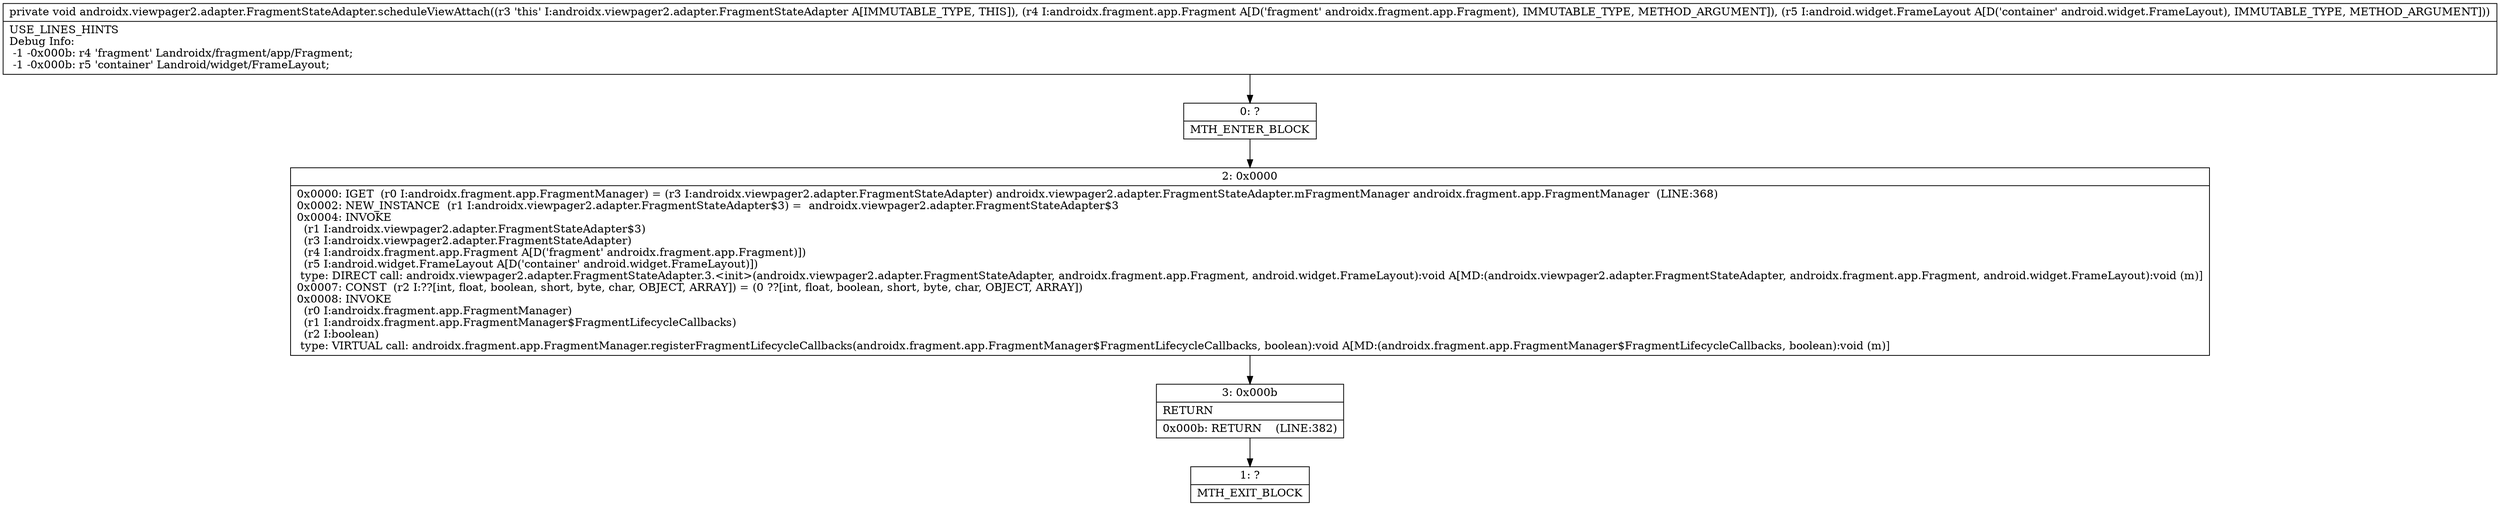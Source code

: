 digraph "CFG forandroidx.viewpager2.adapter.FragmentStateAdapter.scheduleViewAttach(Landroidx\/fragment\/app\/Fragment;Landroid\/widget\/FrameLayout;)V" {
Node_0 [shape=record,label="{0\:\ ?|MTH_ENTER_BLOCK\l}"];
Node_2 [shape=record,label="{2\:\ 0x0000|0x0000: IGET  (r0 I:androidx.fragment.app.FragmentManager) = (r3 I:androidx.viewpager2.adapter.FragmentStateAdapter) androidx.viewpager2.adapter.FragmentStateAdapter.mFragmentManager androidx.fragment.app.FragmentManager  (LINE:368)\l0x0002: NEW_INSTANCE  (r1 I:androidx.viewpager2.adapter.FragmentStateAdapter$3) =  androidx.viewpager2.adapter.FragmentStateAdapter$3 \l0x0004: INVOKE  \l  (r1 I:androidx.viewpager2.adapter.FragmentStateAdapter$3)\l  (r3 I:androidx.viewpager2.adapter.FragmentStateAdapter)\l  (r4 I:androidx.fragment.app.Fragment A[D('fragment' androidx.fragment.app.Fragment)])\l  (r5 I:android.widget.FrameLayout A[D('container' android.widget.FrameLayout)])\l type: DIRECT call: androidx.viewpager2.adapter.FragmentStateAdapter.3.\<init\>(androidx.viewpager2.adapter.FragmentStateAdapter, androidx.fragment.app.Fragment, android.widget.FrameLayout):void A[MD:(androidx.viewpager2.adapter.FragmentStateAdapter, androidx.fragment.app.Fragment, android.widget.FrameLayout):void (m)]\l0x0007: CONST  (r2 I:??[int, float, boolean, short, byte, char, OBJECT, ARRAY]) = (0 ??[int, float, boolean, short, byte, char, OBJECT, ARRAY]) \l0x0008: INVOKE  \l  (r0 I:androidx.fragment.app.FragmentManager)\l  (r1 I:androidx.fragment.app.FragmentManager$FragmentLifecycleCallbacks)\l  (r2 I:boolean)\l type: VIRTUAL call: androidx.fragment.app.FragmentManager.registerFragmentLifecycleCallbacks(androidx.fragment.app.FragmentManager$FragmentLifecycleCallbacks, boolean):void A[MD:(androidx.fragment.app.FragmentManager$FragmentLifecycleCallbacks, boolean):void (m)]\l}"];
Node_3 [shape=record,label="{3\:\ 0x000b|RETURN\l|0x000b: RETURN    (LINE:382)\l}"];
Node_1 [shape=record,label="{1\:\ ?|MTH_EXIT_BLOCK\l}"];
MethodNode[shape=record,label="{private void androidx.viewpager2.adapter.FragmentStateAdapter.scheduleViewAttach((r3 'this' I:androidx.viewpager2.adapter.FragmentStateAdapter A[IMMUTABLE_TYPE, THIS]), (r4 I:androidx.fragment.app.Fragment A[D('fragment' androidx.fragment.app.Fragment), IMMUTABLE_TYPE, METHOD_ARGUMENT]), (r5 I:android.widget.FrameLayout A[D('container' android.widget.FrameLayout), IMMUTABLE_TYPE, METHOD_ARGUMENT]))  | USE_LINES_HINTS\lDebug Info:\l  \-1 \-0x000b: r4 'fragment' Landroidx\/fragment\/app\/Fragment;\l  \-1 \-0x000b: r5 'container' Landroid\/widget\/FrameLayout;\l}"];
MethodNode -> Node_0;Node_0 -> Node_2;
Node_2 -> Node_3;
Node_3 -> Node_1;
}

